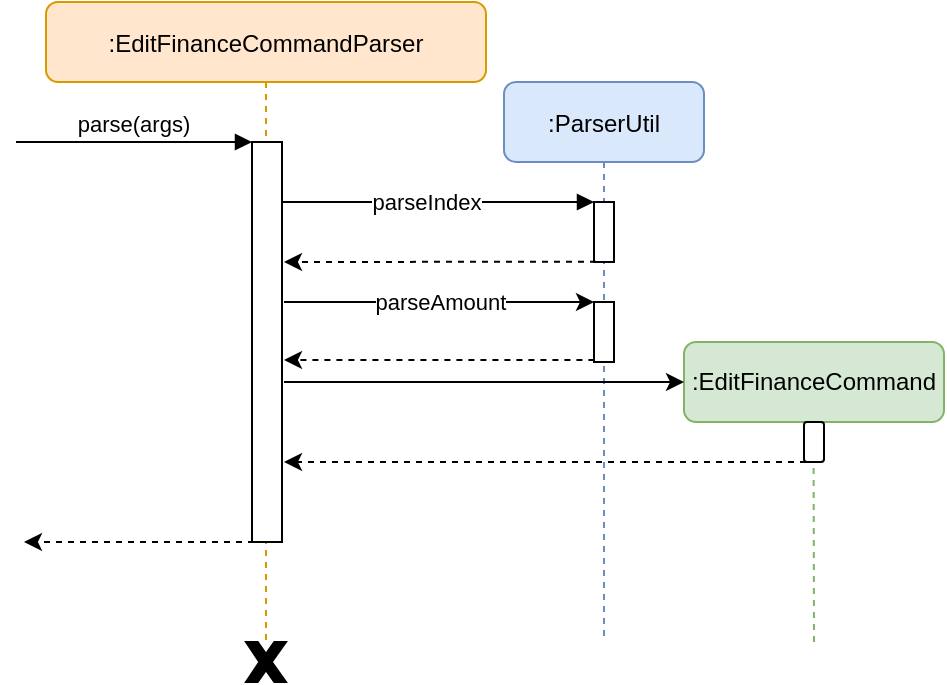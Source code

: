 <mxfile version="13.9.2" type="google"><diagram id="Nl_ecOWjdsMnvj26iyZS" name="Page-1"><mxGraphModel dx="1248" dy="677" grid="1" gridSize="10" guides="1" tooltips="1" connect="1" arrows="1" fold="1" page="1" pageScale="1" pageWidth="850" pageHeight="1100" math="0" shadow="0"><root><mxCell id="0"/><mxCell id="1" parent="0"/><mxCell id="crLRfa_RlDYpeJBuyVRU-1" value=":EditFinanceCommandParser" style="shape=umlLifeline;perimeter=lifelinePerimeter;container=1;collapsible=0;recursiveResize=0;rounded=1;shadow=0;strokeWidth=1;fillColor=#ffe6cc;strokeColor=#d79b00;" parent="1" vertex="1"><mxGeometry x="71" y="80" width="220" height="320" as="geometry"/></mxCell><mxCell id="crLRfa_RlDYpeJBuyVRU-2" value="" style="points=[];perimeter=orthogonalPerimeter;rounded=0;shadow=0;strokeWidth=1;" parent="crLRfa_RlDYpeJBuyVRU-1" vertex="1"><mxGeometry x="103" y="70" width="15" height="200" as="geometry"/></mxCell><mxCell id="crLRfa_RlDYpeJBuyVRU-3" value="parse(args)" style="verticalAlign=bottom;startArrow=none;endArrow=block;startSize=8;shadow=0;strokeWidth=1;startFill=0;" parent="crLRfa_RlDYpeJBuyVRU-1" target="crLRfa_RlDYpeJBuyVRU-2" edge="1"><mxGeometry relative="1" as="geometry"><mxPoint x="-15" y="70" as="sourcePoint"/></mxGeometry></mxCell><mxCell id="crLRfa_RlDYpeJBuyVRU-4" value=":ParserUtil" style="shape=umlLifeline;perimeter=lifelinePerimeter;container=1;collapsible=0;recursiveResize=0;rounded=1;shadow=0;strokeWidth=1;size=40;fillColor=#dae8fc;strokeColor=#6c8ebf;" parent="1" vertex="1"><mxGeometry x="300" y="120" width="100" height="280" as="geometry"/></mxCell><mxCell id="crLRfa_RlDYpeJBuyVRU-5" value="" style="points=[];perimeter=orthogonalPerimeter;rounded=0;shadow=0;strokeWidth=1;" parent="crLRfa_RlDYpeJBuyVRU-4" vertex="1"><mxGeometry x="45" y="60" width="10" height="30" as="geometry"/></mxCell><mxCell id="crLRfa_RlDYpeJBuyVRU-6" value="" style="points=[];perimeter=orthogonalPerimeter;rounded=0;shadow=0;strokeWidth=1;" parent="crLRfa_RlDYpeJBuyVRU-4" vertex="1"><mxGeometry x="45" y="110" width="10" height="30" as="geometry"/></mxCell><mxCell id="crLRfa_RlDYpeJBuyVRU-7" value="" style="verticalAlign=bottom;endArrow=block;shadow=0;strokeWidth=1;" parent="1" source="crLRfa_RlDYpeJBuyVRU-2" target="crLRfa_RlDYpeJBuyVRU-5" edge="1"><mxGeometry relative="1" as="geometry"><mxPoint x="275" y="160" as="sourcePoint"/><Array as="points"><mxPoint x="280" y="180"/></Array></mxGeometry></mxCell><mxCell id="crLRfa_RlDYpeJBuyVRU-8" value="parseIndex" style="edgeLabel;html=1;align=center;verticalAlign=middle;resizable=0;points=[];" parent="crLRfa_RlDYpeJBuyVRU-7" vertex="1" connectable="0"><mxGeometry x="0.161" y="-19" relative="1" as="geometry"><mxPoint x="-19" y="-19" as="offset"/></mxGeometry></mxCell><mxCell id="crLRfa_RlDYpeJBuyVRU-9" value="" style="endArrow=classic;html=1;dashed=1;exitX=0.1;exitY=0.995;exitDx=0;exitDy=0;exitPerimeter=0;" parent="1" source="crLRfa_RlDYpeJBuyVRU-5" edge="1"><mxGeometry width="50" height="50" relative="1" as="geometry"><mxPoint x="400" y="300" as="sourcePoint"/><mxPoint x="190" y="210" as="targetPoint"/></mxGeometry></mxCell><mxCell id="crLRfa_RlDYpeJBuyVRU-10" value="" style="endArrow=classic;html=1;" parent="1" target="crLRfa_RlDYpeJBuyVRU-6" edge="1"><mxGeometry width="50" height="50" relative="1" as="geometry"><mxPoint x="190" y="230" as="sourcePoint"/><mxPoint x="450" y="250" as="targetPoint"/><Array as="points"><mxPoint x="320" y="230"/></Array></mxGeometry></mxCell><mxCell id="crLRfa_RlDYpeJBuyVRU-11" value="parseAmount" style="edgeLabel;html=1;align=center;verticalAlign=middle;resizable=0;points=[];" parent="crLRfa_RlDYpeJBuyVRU-10" vertex="1" connectable="0"><mxGeometry x="0.677" y="-52" relative="1" as="geometry"><mxPoint x="-52" y="-52" as="offset"/></mxGeometry></mxCell><mxCell id="crLRfa_RlDYpeJBuyVRU-12" value="" style="endArrow=classic;html=1;exitX=0.02;exitY=0.967;exitDx=0;exitDy=0;exitPerimeter=0;dashed=1;" parent="1" source="crLRfa_RlDYpeJBuyVRU-6" edge="1"><mxGeometry width="50" height="50" relative="1" as="geometry"><mxPoint x="350" y="281" as="sourcePoint"/><mxPoint x="190" y="259" as="targetPoint"/></mxGeometry></mxCell><mxCell id="crLRfa_RlDYpeJBuyVRU-13" value=":EditFinanceCommand" style="rounded=1;whiteSpace=wrap;html=1;strokeColor=#82b366;fillColor=#d5e8d4;" parent="1" vertex="1"><mxGeometry x="390" y="250" width="130" height="40" as="geometry"/></mxCell><mxCell id="crLRfa_RlDYpeJBuyVRU-14" value="" style="html=1;points=[];perimeter=orthogonalPerimeter;rounded=1;strokeColor=#000000;gradientColor=none;" parent="1" vertex="1"><mxGeometry x="450" y="290" width="10" height="20" as="geometry"/></mxCell><mxCell id="crLRfa_RlDYpeJBuyVRU-15" value="" style="endArrow=classic;html=1;entryX=0;entryY=0.5;entryDx=0;entryDy=0;" parent="1" target="crLRfa_RlDYpeJBuyVRU-13" edge="1"><mxGeometry width="50" height="50" relative="1" as="geometry"><mxPoint x="190" y="270" as="sourcePoint"/><mxPoint x="399.8" y="270" as="targetPoint"/><Array as="points"><mxPoint x="374.8" y="270"/></Array></mxGeometry></mxCell><mxCell id="crLRfa_RlDYpeJBuyVRU-16" value="" style="endArrow=classic;html=1;dashed=1;" parent="1" edge="1"><mxGeometry width="50" height="50" relative="1" as="geometry"><mxPoint x="451" y="310" as="sourcePoint"/><mxPoint x="190" y="310" as="targetPoint"/></mxGeometry></mxCell><mxCell id="crLRfa_RlDYpeJBuyVRU-17" value="" style="endArrow=none;dashed=1;html=1;strokeColor=#82b366;entryX=0.48;entryY=1.01;entryDx=0;entryDy=0;entryPerimeter=0;fillColor=#d5e8d4;" parent="1" target="crLRfa_RlDYpeJBuyVRU-14" edge="1"><mxGeometry width="50" height="50" relative="1" as="geometry"><mxPoint x="455" y="400" as="sourcePoint"/><mxPoint x="450" y="250" as="targetPoint"/></mxGeometry></mxCell><mxCell id="crLRfa_RlDYpeJBuyVRU-18" value="" style="verticalLabelPosition=bottom;verticalAlign=top;html=1;shape=mxgraph.basic.x;rounded=1;strokeColor=#000000;gradientColor=none;fillColor=#000000;" parent="1" vertex="1"><mxGeometry x="171" y="400" width="20" height="20" as="geometry"/></mxCell><mxCell id="crLRfa_RlDYpeJBuyVRU-19" value="" style="endArrow=classic;html=1;dashed=1;" parent="1" edge="1"><mxGeometry width="50" height="50" relative="1" as="geometry"><mxPoint x="181" y="350" as="sourcePoint"/><mxPoint x="60" y="350" as="targetPoint"/></mxGeometry></mxCell></root></mxGraphModel></diagram></mxfile>